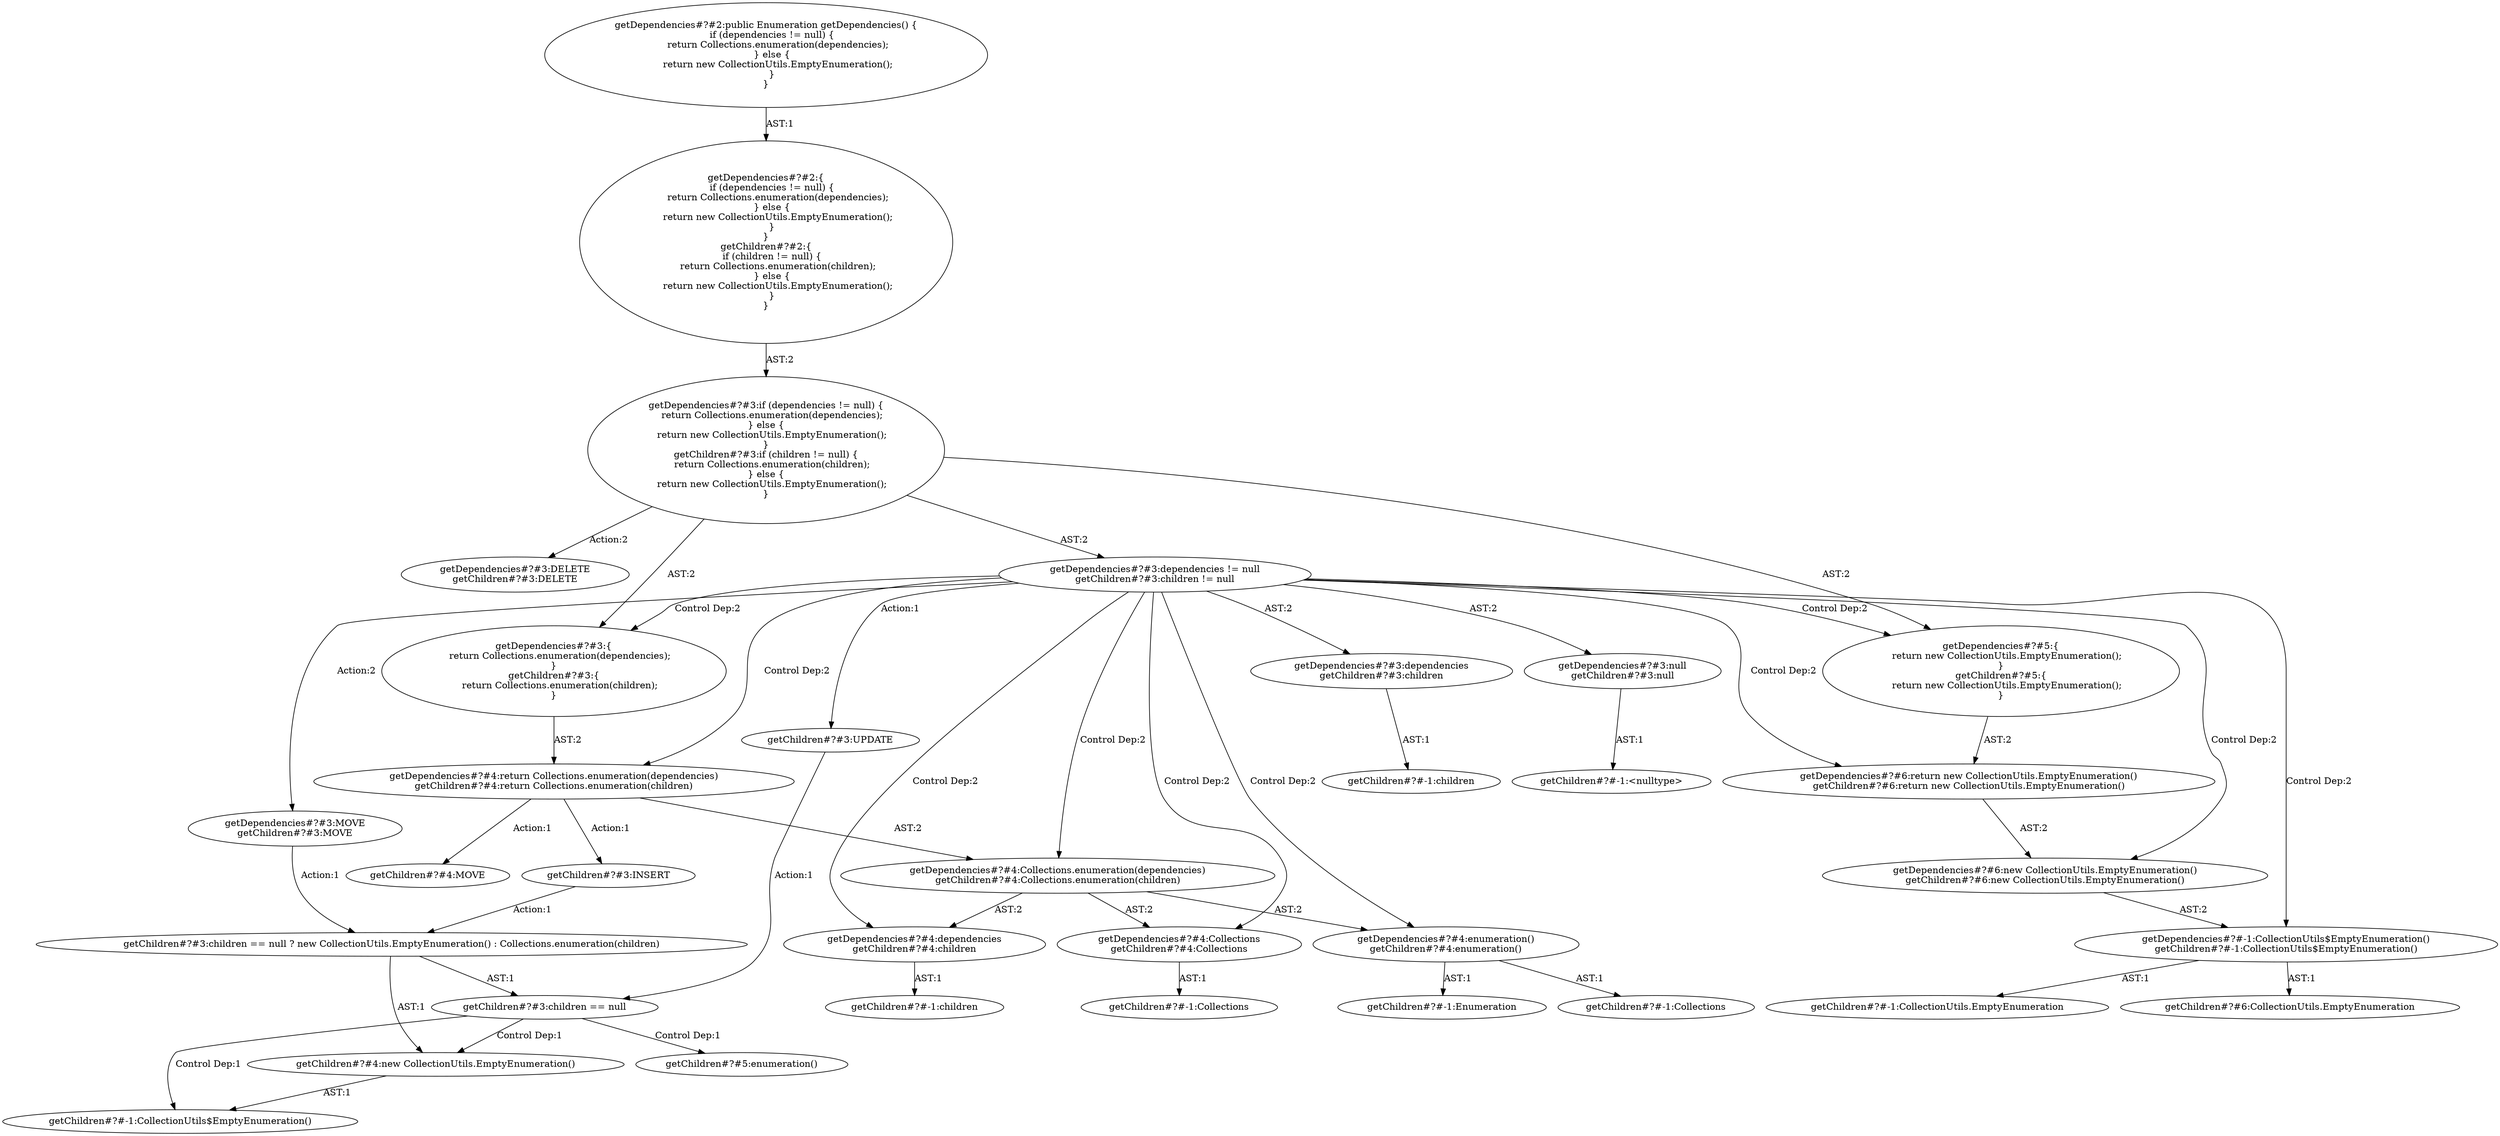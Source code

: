 digraph "Pattern" {
0 [label="getDependencies#?#3:DELETE
getChildren#?#3:DELETE" shape=ellipse]
1 [label="getDependencies#?#3:if (dependencies != null) \{
    return Collections.enumeration(dependencies);
\} else \{
    return new CollectionUtils.EmptyEnumeration();
\}
getChildren#?#3:if (children != null) \{
    return Collections.enumeration(children);
\} else \{
    return new CollectionUtils.EmptyEnumeration();
\}" shape=ellipse]
2 [label="getDependencies#?#2:\{
    if (dependencies != null) \{
        return Collections.enumeration(dependencies);
    \} else \{
        return new CollectionUtils.EmptyEnumeration();
    \}
\}
getChildren#?#2:\{
    if (children != null) \{
        return Collections.enumeration(children);
    \} else \{
        return new CollectionUtils.EmptyEnumeration();
    \}
\}" shape=ellipse]
3 [label="getDependencies#?#2:public Enumeration getDependencies() \{
    if (dependencies != null) \{
        return Collections.enumeration(dependencies);
    \} else \{
        return new CollectionUtils.EmptyEnumeration();
    \}
\}" shape=ellipse]
4 [label="getDependencies#?#3:dependencies != null
getChildren#?#3:children != null" shape=ellipse]
5 [label="getDependencies#?#3:dependencies
getChildren#?#3:children" shape=ellipse]
6 [label="getDependencies#?#3:null
getChildren#?#3:null" shape=ellipse]
7 [label="getDependencies#?#3:\{
    return Collections.enumeration(dependencies);
\}
getChildren#?#3:\{
    return Collections.enumeration(children);
\}" shape=ellipse]
8 [label="getDependencies#?#4:return Collections.enumeration(dependencies)
getChildren#?#4:return Collections.enumeration(children)" shape=ellipse]
9 [label="getDependencies#?#4:Collections.enumeration(dependencies)
getChildren#?#4:Collections.enumeration(children)" shape=ellipse]
10 [label="getDependencies#?#4:enumeration()
getChildren#?#4:enumeration()" shape=ellipse]
11 [label="getDependencies#?#4:Collections
getChildren#?#4:Collections" shape=ellipse]
12 [label="getDependencies#?#4:dependencies
getChildren#?#4:children" shape=ellipse]
13 [label="getDependencies#?#5:\{
    return new CollectionUtils.EmptyEnumeration();
\}
getChildren#?#5:\{
    return new CollectionUtils.EmptyEnumeration();
\}" shape=ellipse]
14 [label="getDependencies#?#6:return new CollectionUtils.EmptyEnumeration()
getChildren#?#6:return new CollectionUtils.EmptyEnumeration()" shape=ellipse]
15 [label="getDependencies#?#6:new CollectionUtils.EmptyEnumeration()
getChildren#?#6:new CollectionUtils.EmptyEnumeration()" shape=ellipse]
16 [label="getDependencies#?#-1:CollectionUtils$EmptyEnumeration()
getChildren#?#-1:CollectionUtils$EmptyEnumeration()" shape=ellipse]
17 [label="getDependencies#?#3:MOVE
getChildren#?#3:MOVE" shape=ellipse]
18 [label="getChildren#?#3:UPDATE" shape=ellipse]
19 [label="getChildren#?#-1:children" shape=ellipse]
20 [label="getChildren#?#-1:<nulltype>" shape=ellipse]
21 [label="getChildren#?#4:MOVE" shape=ellipse]
22 [label="getChildren#?#-1:Collections" shape=ellipse]
23 [label="getChildren#?#-1:CollectionUtils.EmptyEnumeration" shape=ellipse]
24 [label="getChildren#?#6:CollectionUtils.EmptyEnumeration" shape=ellipse]
25 [label="getChildren#?#-1:children" shape=ellipse]
26 [label="getChildren#?#3:children == null" shape=ellipse]
27 [label="getChildren#?#5:enumeration()" shape=ellipse]
28 [label="getChildren#?#3:INSERT" shape=ellipse]
29 [label="getChildren#?#4:new CollectionUtils.EmptyEnumeration()" shape=ellipse]
30 [label="getChildren#?#-1:CollectionUtils$EmptyEnumeration()" shape=ellipse]
31 [label="getChildren#?#-1:Enumeration" shape=ellipse]
32 [label="getChildren#?#-1:Collections" shape=ellipse]
33 [label="getChildren#?#3:children == null ? new CollectionUtils.EmptyEnumeration() : Collections.enumeration(children)" shape=ellipse]
1 -> 0 [label="Action:2"];
1 -> 4 [label="AST:2"];
1 -> 7 [label="AST:2"];
1 -> 13 [label="AST:2"];
2 -> 1 [label="AST:2"];
3 -> 2 [label="AST:1"];
4 -> 5 [label="AST:2"];
4 -> 6 [label="AST:2"];
4 -> 7 [label="Control Dep:2"];
4 -> 8 [label="Control Dep:2"];
4 -> 9 [label="Control Dep:2"];
4 -> 10 [label="Control Dep:2"];
4 -> 11 [label="Control Dep:2"];
4 -> 12 [label="Control Dep:2"];
4 -> 13 [label="Control Dep:2"];
4 -> 14 [label="Control Dep:2"];
4 -> 15 [label="Control Dep:2"];
4 -> 16 [label="Control Dep:2"];
4 -> 17 [label="Action:2"];
4 -> 18 [label="Action:1"];
5 -> 19 [label="AST:1"];
6 -> 20 [label="AST:1"];
7 -> 8 [label="AST:2"];
8 -> 9 [label="AST:2"];
8 -> 21 [label="Action:1"];
8 -> 28 [label="Action:1"];
9 -> 11 [label="AST:2"];
9 -> 10 [label="AST:2"];
9 -> 12 [label="AST:2"];
10 -> 31 [label="AST:1"];
10 -> 32 [label="AST:1"];
11 -> 22 [label="AST:1"];
12 -> 25 [label="AST:1"];
13 -> 14 [label="AST:2"];
14 -> 15 [label="AST:2"];
15 -> 16 [label="AST:2"];
16 -> 23 [label="AST:1"];
16 -> 24 [label="AST:1"];
17 -> 33 [label="Action:1"];
18 -> 26 [label="Action:1"];
26 -> 29 [label="Control Dep:1"];
26 -> 30 [label="Control Dep:1"];
26 -> 27 [label="Control Dep:1"];
28 -> 33 [label="Action:1"];
29 -> 30 [label="AST:1"];
33 -> 26 [label="AST:1"];
33 -> 29 [label="AST:1"];
}